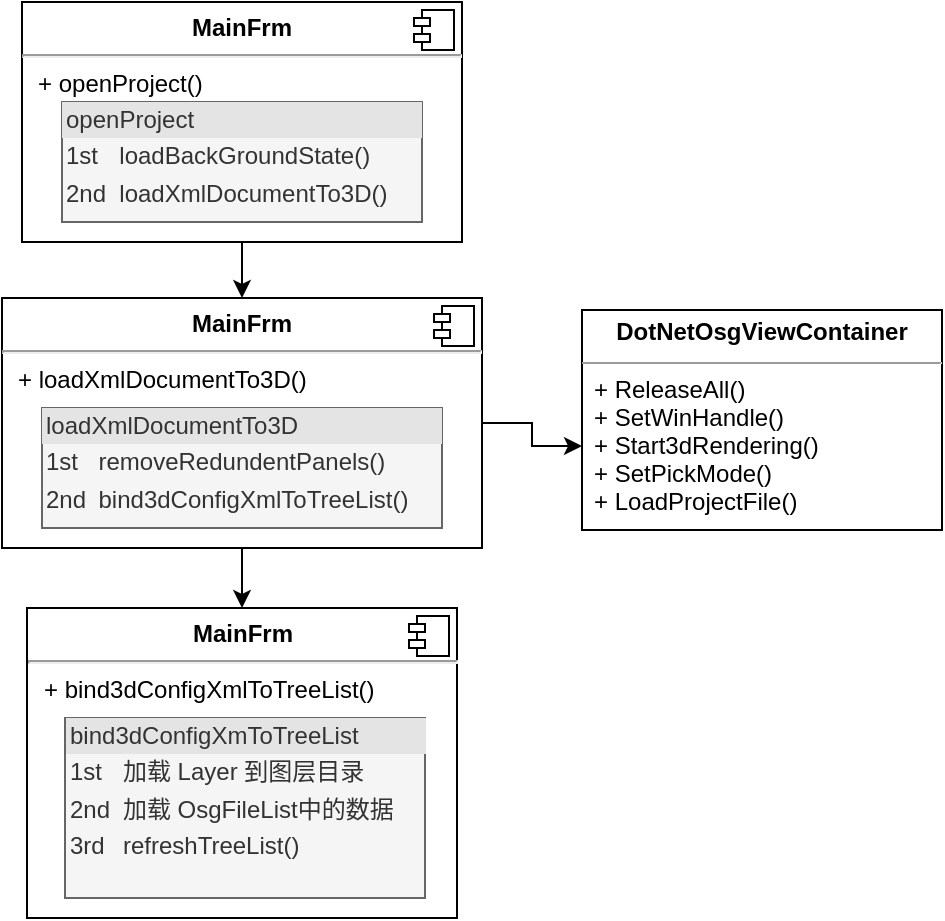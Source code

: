 <mxfile version="14.1.2" type="github">
  <diagram id="eg0OOWS5u3Eq4Op8deKR" name="Page-1">
    <mxGraphModel dx="590" dy="513" grid="1" gridSize="10" guides="1" tooltips="1" connect="1" arrows="1" fold="1" page="1" pageScale="1" pageWidth="827" pageHeight="1169" math="0" shadow="0">
      <root>
        <mxCell id="0" />
        <mxCell id="1" parent="0" />
        <mxCell id="0_EYBNdmRiKdI7s5gTWB-4" value="" style="edgeStyle=orthogonalEdgeStyle;rounded=0;orthogonalLoop=1;jettySize=auto;html=1;" edge="1" parent="1" source="jkjiSasW9flsP1HJkbxI-5">
          <mxGeometry relative="1" as="geometry">
            <mxPoint x="210" y="340" as="targetPoint" />
          </mxGeometry>
        </mxCell>
        <mxCell id="jkjiSasW9flsP1HJkbxI-5" value="&lt;p style=&quot;margin: 0px ; margin-top: 6px ; text-align: center&quot;&gt;&lt;b&gt;MainFrm&lt;/b&gt;&lt;/p&gt;&lt;hr&gt;&lt;p style=&quot;margin: 0px ; margin-left: 8px&quot;&gt;+&amp;nbsp;openProject()&lt;br&gt;&lt;br&gt;&lt;/p&gt;" style="align=left;overflow=fill;html=1;dropTarget=0;" parent="1" vertex="1">
          <mxGeometry x="100" y="192" width="220" height="120" as="geometry" />
        </mxCell>
        <mxCell id="jkjiSasW9flsP1HJkbxI-6" value="" style="shape=component;jettyWidth=8;jettyHeight=4;" parent="jkjiSasW9flsP1HJkbxI-5" vertex="1">
          <mxGeometry x="1" width="20" height="20" relative="1" as="geometry">
            <mxPoint x="-24" y="4" as="offset" />
          </mxGeometry>
        </mxCell>
        <mxCell id="jkjiSasW9flsP1HJkbxI-8" value="&lt;div style=&quot;box-sizing: border-box ; width: 100% ; background: #e4e4e4 ; padding: 2px&quot;&gt;openProject&lt;/div&gt;&lt;table style=&quot;width: 100% ; font-size: 1em&quot; cellpadding=&quot;2&quot; cellspacing=&quot;0&quot;&gt;&lt;tbody&gt;&lt;tr&gt;&lt;td&gt;1st&lt;/td&gt;&lt;td&gt;loadBackGroundState()&lt;/td&gt;&lt;/tr&gt;&lt;tr&gt;&lt;td&gt;2nd&lt;/td&gt;&lt;td&gt;loadXmlDocumentTo3D()&lt;/td&gt;&lt;/tr&gt;&lt;tr&gt;&lt;td&gt;&lt;/td&gt;&lt;td&gt;&lt;br&gt;&lt;/td&gt;&lt;/tr&gt;&lt;/tbody&gt;&lt;/table&gt;" style="verticalAlign=top;align=left;overflow=fill;html=1;fillColor=#f5f5f5;strokeColor=#666666;fontColor=#333333;" parent="1" vertex="1">
          <mxGeometry x="120" y="242" width="180" height="60" as="geometry" />
        </mxCell>
        <mxCell id="0_EYBNdmRiKdI7s5gTWB-11" style="edgeStyle=orthogonalEdgeStyle;rounded=0;orthogonalLoop=1;jettySize=auto;html=1;exitX=1;exitY=0.5;exitDx=0;exitDy=0;" edge="1" parent="1" source="0_EYBNdmRiKdI7s5gTWB-1" target="0_EYBNdmRiKdI7s5gTWB-7">
          <mxGeometry relative="1" as="geometry" />
        </mxCell>
        <mxCell id="0_EYBNdmRiKdI7s5gTWB-18" style="edgeStyle=orthogonalEdgeStyle;rounded=0;orthogonalLoop=1;jettySize=auto;html=1;exitX=0.5;exitY=1;exitDx=0;exitDy=0;entryX=0.5;entryY=0;entryDx=0;entryDy=0;" edge="1" parent="1" source="0_EYBNdmRiKdI7s5gTWB-1" target="0_EYBNdmRiKdI7s5gTWB-12">
          <mxGeometry relative="1" as="geometry" />
        </mxCell>
        <mxCell id="0_EYBNdmRiKdI7s5gTWB-1" value="&lt;p style=&quot;margin: 0px ; margin-top: 6px ; text-align: center&quot;&gt;&lt;b&gt;MainFrm&lt;/b&gt;&lt;/p&gt;&lt;hr&gt;&lt;p style=&quot;margin: 0px ; margin-left: 8px&quot;&gt;+ loadXmlDocumentTo3D()&lt;br&gt;&lt;/p&gt;" style="align=left;overflow=fill;html=1;dropTarget=0;" vertex="1" parent="1">
          <mxGeometry x="90" y="340" width="240" height="125" as="geometry" />
        </mxCell>
        <mxCell id="0_EYBNdmRiKdI7s5gTWB-2" value="" style="shape=component;jettyWidth=8;jettyHeight=4;" vertex="1" parent="0_EYBNdmRiKdI7s5gTWB-1">
          <mxGeometry x="1" width="20" height="20" relative="1" as="geometry">
            <mxPoint x="-24" y="4" as="offset" />
          </mxGeometry>
        </mxCell>
        <mxCell id="0_EYBNdmRiKdI7s5gTWB-3" value="&lt;div style=&quot;box-sizing: border-box ; width: 100% ; background: #e4e4e4 ; padding: 2px&quot;&gt;loadXmlDocumentTo3D&lt;/div&gt;&lt;table style=&quot;width: 100% ; font-size: 1em&quot; cellpadding=&quot;2&quot; cellspacing=&quot;0&quot;&gt;&lt;tbody&gt;&lt;tr&gt;&lt;td&gt;1st&lt;/td&gt;&lt;td&gt;removeRedundentPanels()&lt;/td&gt;&lt;/tr&gt;&lt;tr&gt;&lt;td&gt;2nd&lt;/td&gt;&lt;td&gt;bind3dConfigXmlToTreeList()&lt;/td&gt;&lt;/tr&gt;&lt;tr&gt;&lt;td&gt;&lt;/td&gt;&lt;td&gt;&lt;br&gt;&lt;/td&gt;&lt;/tr&gt;&lt;/tbody&gt;&lt;/table&gt;" style="verticalAlign=top;align=left;overflow=fill;html=1;fillColor=#f5f5f5;strokeColor=#666666;fontColor=#333333;" vertex="1" parent="1">
          <mxGeometry x="110" y="395" width="200" height="60" as="geometry" />
        </mxCell>
        <mxCell id="0_EYBNdmRiKdI7s5gTWB-5" value="&lt;p style=&quot;margin: 0px ; margin-top: 4px ; text-align: center&quot;&gt;&lt;b&gt;DotNetOsgViewContainer&lt;/b&gt;&lt;/p&gt;&lt;div style=&quot;height: 2px&quot;&gt;&lt;/div&gt;&lt;hr size=&quot;1&quot;&gt;&lt;div style=&quot;height: 2px&quot;&gt;&lt;/div&gt;" style="verticalAlign=top;align=left;overflow=fill;fontSize=12;fontFamily=Helvetica;html=1;" vertex="1" parent="1">
          <mxGeometry x="380" y="346" width="180" height="110" as="geometry" />
        </mxCell>
        <mxCell id="0_EYBNdmRiKdI7s5gTWB-7" value="+ ReleaseAll()&#xa;+ SetWinHandle()&#xa;+ Start3dRendering()&#xa;+ SetPickMode()&#xa;+ LoadProjectFile()&#xa;" style="text;strokeColor=none;fillColor=none;align=left;verticalAlign=top;spacingLeft=4;spacingRight=4;overflow=hidden;rotatable=0;points=[[0,0.5],[1,0.5]];portConstraint=eastwest;" vertex="1" parent="1">
          <mxGeometry x="380" y="372" width="180" height="84" as="geometry" />
        </mxCell>
        <mxCell id="0_EYBNdmRiKdI7s5gTWB-12" value="&lt;p style=&quot;margin: 0px ; margin-top: 6px ; text-align: center&quot;&gt;&lt;b&gt;MainFrm&lt;/b&gt;&lt;/p&gt;&lt;hr&gt;&lt;p style=&quot;margin: 0px ; margin-left: 8px&quot;&gt;+ bind3dConfigXmlToTreeList()&lt;br&gt;&lt;/p&gt;" style="align=left;overflow=fill;html=1;dropTarget=0;" vertex="1" parent="1">
          <mxGeometry x="102.5" y="495" width="215" height="155" as="geometry" />
        </mxCell>
        <mxCell id="0_EYBNdmRiKdI7s5gTWB-13" value="" style="shape=component;jettyWidth=8;jettyHeight=4;" vertex="1" parent="0_EYBNdmRiKdI7s5gTWB-12">
          <mxGeometry x="1" width="20" height="20" relative="1" as="geometry">
            <mxPoint x="-24" y="4" as="offset" />
          </mxGeometry>
        </mxCell>
        <mxCell id="0_EYBNdmRiKdI7s5gTWB-14" value="&lt;div style=&quot;box-sizing: border-box ; width: 100% ; background: #e4e4e4 ; padding: 2px&quot;&gt;bind3dConfigXmToTreeList&lt;/div&gt;&lt;table style=&quot;width: 100% ; font-size: 1em&quot; cellpadding=&quot;2&quot; cellspacing=&quot;0&quot;&gt;&lt;tbody&gt;&lt;tr&gt;&lt;td&gt;1st&lt;/td&gt;&lt;td&gt;加载 Layer&amp;nbsp;到图层目录&lt;/td&gt;&lt;/tr&gt;&lt;tr&gt;&lt;td&gt;2nd&lt;/td&gt;&lt;td&gt;加载 OsgFileList中的数据&lt;br&gt;&lt;/td&gt;&lt;/tr&gt;&lt;tr&gt;&lt;td&gt;3rd&lt;/td&gt;&lt;td&gt;refreshTreeList()&lt;br&gt;&lt;/td&gt;&lt;/tr&gt;&lt;/tbody&gt;&lt;/table&gt;" style="verticalAlign=top;align=left;overflow=fill;html=1;fillColor=#f5f5f5;strokeColor=#666666;fontColor=#333333;" vertex="1" parent="1">
          <mxGeometry x="121.5" y="550" width="180" height="90" as="geometry" />
        </mxCell>
      </root>
    </mxGraphModel>
  </diagram>
</mxfile>
